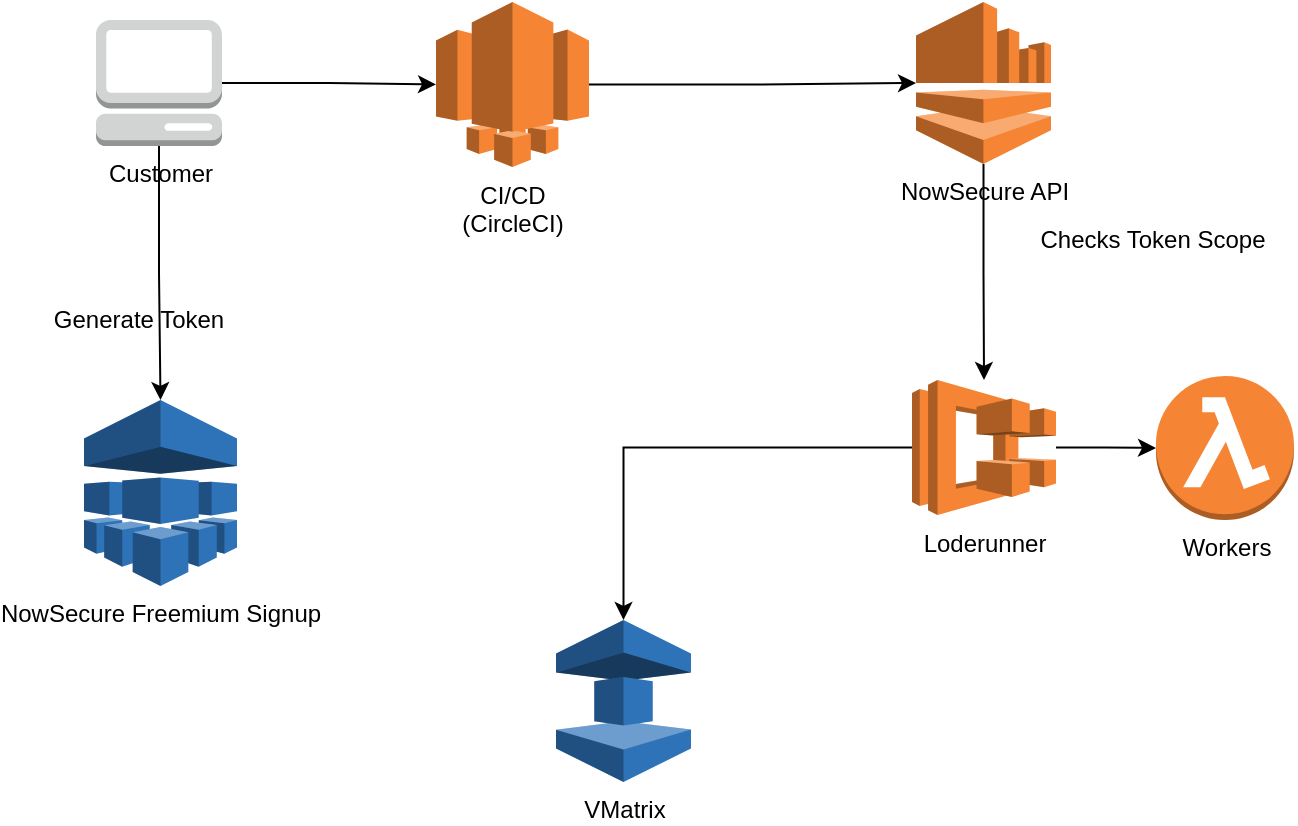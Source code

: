 <mxfile version="12.5.6" type="github"><diagram id="QFNICSCTPkYUP-uv8fpC" name="Page-1"><mxGraphModel dx="946" dy="544" grid="1" gridSize="10" guides="1" tooltips="1" connect="1" arrows="1" fold="1" page="1" pageScale="1" pageWidth="850" pageHeight="1100" math="0" shadow="0"><root><mxCell id="0"/><mxCell id="1" parent="0"/><mxCell id="yDaRSCVt8-MsHjQYt3Yu-6" style="edgeStyle=orthogonalEdgeStyle;rounded=0;orthogonalLoop=1;jettySize=auto;html=1;entryX=0;entryY=0.5;entryDx=0;entryDy=0;entryPerimeter=0;" edge="1" parent="1" source="yDaRSCVt8-MsHjQYt3Yu-2" target="yDaRSCVt8-MsHjQYt3Yu-5"><mxGeometry relative="1" as="geometry"/></mxCell><mxCell id="yDaRSCVt8-MsHjQYt3Yu-8" style="edgeStyle=orthogonalEdgeStyle;rounded=0;orthogonalLoop=1;jettySize=auto;html=1;" edge="1" parent="1" source="yDaRSCVt8-MsHjQYt3Yu-2" target="yDaRSCVt8-MsHjQYt3Yu-7"><mxGeometry relative="1" as="geometry"/></mxCell><mxCell id="yDaRSCVt8-MsHjQYt3Yu-2" value="Customer" style="outlineConnect=0;dashed=0;verticalLabelPosition=bottom;verticalAlign=top;align=center;html=1;shape=mxgraph.aws3.management_console;fillColor=#D2D3D3;gradientColor=none;" vertex="1" parent="1"><mxGeometry x="90" y="100" width="63" height="63" as="geometry"/></mxCell><mxCell id="yDaRSCVt8-MsHjQYt3Yu-12" style="edgeStyle=orthogonalEdgeStyle;rounded=0;orthogonalLoop=1;jettySize=auto;html=1;" edge="1" parent="1" source="yDaRSCVt8-MsHjQYt3Yu-5" target="yDaRSCVt8-MsHjQYt3Yu-10"><mxGeometry relative="1" as="geometry"/></mxCell><mxCell id="yDaRSCVt8-MsHjQYt3Yu-5" value="CI/CD&lt;br&gt;(CircleCI)" style="outlineConnect=0;dashed=0;verticalLabelPosition=bottom;verticalAlign=top;align=center;html=1;shape=mxgraph.aws3.lightsail;fillColor=#F58534;gradientColor=none;" vertex="1" parent="1"><mxGeometry x="260" y="91" width="76.5" height="82.5" as="geometry"/></mxCell><mxCell id="yDaRSCVt8-MsHjQYt3Yu-7" value="NowSecure Freemium Signup" style="outlineConnect=0;dashed=0;verticalLabelPosition=bottom;verticalAlign=top;align=center;html=1;shape=mxgraph.aws3.machine_learning;fillColor=#2E73B8;gradientColor=none;" vertex="1" parent="1"><mxGeometry x="84" y="290" width="76.5" height="93" as="geometry"/></mxCell><mxCell id="yDaRSCVt8-MsHjQYt3Yu-9" value="Generate Token" style="text;html=1;align=center;verticalAlign=middle;resizable=0;points=[];autosize=1;" vertex="1" parent="1"><mxGeometry x="60.5" y="240" width="100" height="20" as="geometry"/></mxCell><mxCell id="yDaRSCVt8-MsHjQYt3Yu-16" style="edgeStyle=orthogonalEdgeStyle;rounded=0;orthogonalLoop=1;jettySize=auto;html=1;" edge="1" parent="1" source="yDaRSCVt8-MsHjQYt3Yu-10" target="yDaRSCVt8-MsHjQYt3Yu-14"><mxGeometry relative="1" as="geometry"/></mxCell><mxCell id="yDaRSCVt8-MsHjQYt3Yu-10" value="NowSecure API" style="outlineConnect=0;dashed=0;verticalLabelPosition=bottom;verticalAlign=top;align=center;html=1;shape=mxgraph.aws3.kinesis;fillColor=#F58534;gradientColor=none;" vertex="1" parent="1"><mxGeometry x="500" y="91" width="67.5" height="81" as="geometry"/></mxCell><mxCell id="yDaRSCVt8-MsHjQYt3Yu-13" value="Checks Token Scope" style="text;html=1;align=center;verticalAlign=middle;resizable=0;points=[];autosize=1;" vertex="1" parent="1"><mxGeometry x="552.5" y="200" width="130" height="20" as="geometry"/></mxCell><mxCell id="yDaRSCVt8-MsHjQYt3Yu-18" style="edgeStyle=orthogonalEdgeStyle;rounded=0;orthogonalLoop=1;jettySize=auto;html=1;" edge="1" parent="1" source="yDaRSCVt8-MsHjQYt3Yu-14" target="yDaRSCVt8-MsHjQYt3Yu-17"><mxGeometry relative="1" as="geometry"/></mxCell><mxCell id="yDaRSCVt8-MsHjQYt3Yu-20" style="edgeStyle=orthogonalEdgeStyle;rounded=0;orthogonalLoop=1;jettySize=auto;html=1;" edge="1" parent="1" source="yDaRSCVt8-MsHjQYt3Yu-14" target="yDaRSCVt8-MsHjQYt3Yu-19"><mxGeometry relative="1" as="geometry"/></mxCell><mxCell id="yDaRSCVt8-MsHjQYt3Yu-14" value="Loderunner" style="outlineConnect=0;dashed=0;verticalLabelPosition=bottom;verticalAlign=top;align=center;html=1;shape=mxgraph.aws3.ecs;fillColor=#F58534;gradientColor=none;" vertex="1" parent="1"><mxGeometry x="498" y="280" width="72" height="67.5" as="geometry"/></mxCell><mxCell id="yDaRSCVt8-MsHjQYt3Yu-17" value="VMatrix" style="outlineConnect=0;dashed=0;verticalLabelPosition=bottom;verticalAlign=top;align=center;html=1;shape=mxgraph.aws3.elasticache;fillColor=#2E73B8;gradientColor=none;" vertex="1" parent="1"><mxGeometry x="320" y="400" width="67.5" height="81" as="geometry"/></mxCell><mxCell id="yDaRSCVt8-MsHjQYt3Yu-19" value="Workers" style="outlineConnect=0;dashed=0;verticalLabelPosition=bottom;verticalAlign=top;align=center;html=1;shape=mxgraph.aws3.lambda_function;fillColor=#F58534;gradientColor=none;" vertex="1" parent="1"><mxGeometry x="620" y="278" width="69" height="72" as="geometry"/></mxCell></root></mxGraphModel></diagram></mxfile>
